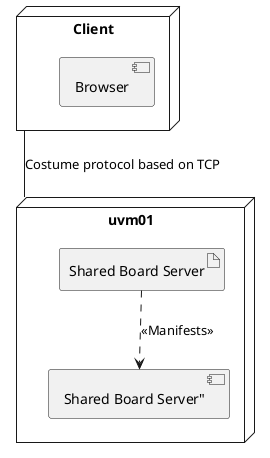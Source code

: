 @startuml


node uvm01{
    artifact "Shared Board Server" as sbs
    component "Shared Board Server"" as csbs
    sbs ..>csbs : <<Manifests>>
}


node Client{
    component Browser
}

Client  -- uvm01 : Costume protocol based on TCP

@enduml